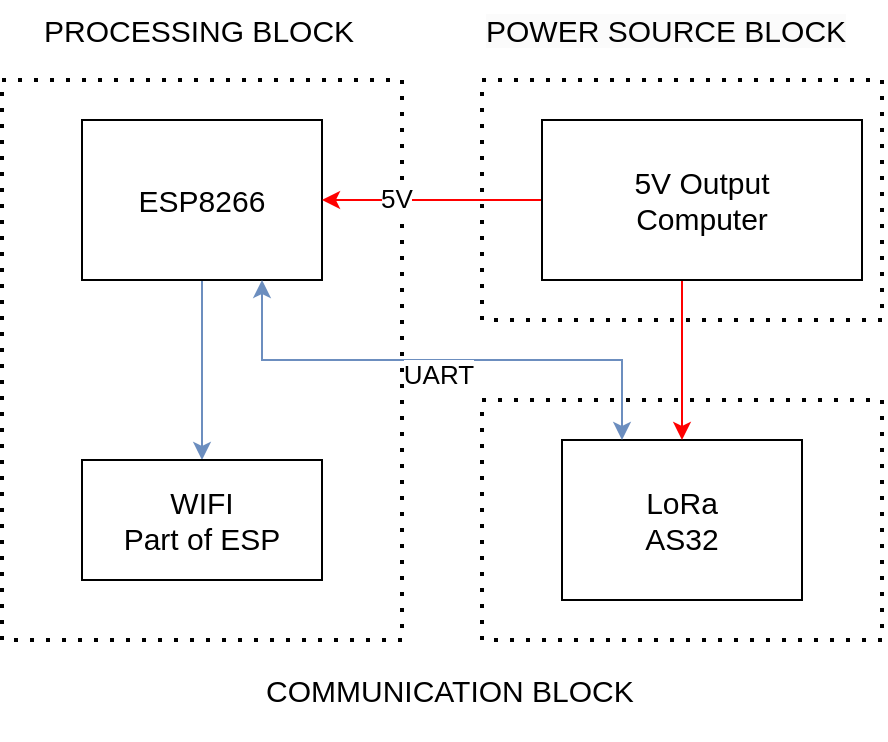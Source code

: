 <mxfile version="24.7.7">
  <diagram name="Trang-1" id="biog3XKKmK5tiYIKR7z4">
    <mxGraphModel dx="1042" dy="614" grid="1" gridSize="10" guides="1" tooltips="1" connect="1" arrows="1" fold="1" page="1" pageScale="1" pageWidth="827" pageHeight="1169" math="0" shadow="0">
      <root>
        <mxCell id="0" />
        <mxCell id="1" parent="0" />
        <mxCell id="h7OyGliol5xH4eKjzO7K-33" value="" style="edgeStyle=orthogonalEdgeStyle;rounded=0;orthogonalLoop=1;jettySize=auto;html=1;fillColor=#dae8fc;strokeColor=#6c8ebf;" edge="1" parent="1" source="h7OyGliol5xH4eKjzO7K-6" target="h7OyGliol5xH4eKjzO7K-32">
          <mxGeometry relative="1" as="geometry" />
        </mxCell>
        <mxCell id="h7OyGliol5xH4eKjzO7K-34" value="&lt;div&gt;&lt;br&gt;&lt;/div&gt;&lt;div&gt;&lt;br&gt;&lt;/div&gt;" style="edgeLabel;html=1;align=center;verticalAlign=middle;resizable=0;points=[];" vertex="1" connectable="0" parent="h7OyGliol5xH4eKjzO7K-33">
          <mxGeometry x="0.213" relative="1" as="geometry">
            <mxPoint as="offset" />
          </mxGeometry>
        </mxCell>
        <mxCell id="h7OyGliol5xH4eKjzO7K-6" value="&lt;font style=&quot;font-size: 15px;&quot;&gt;ESP8266&lt;/font&gt;" style="whiteSpace=wrap;html=1;rounded=0;fontSize=11;" vertex="1" parent="1">
          <mxGeometry x="360" y="180" width="120" height="80" as="geometry" />
        </mxCell>
        <mxCell id="h7OyGliol5xH4eKjzO7K-7" value="&lt;div&gt;&lt;span style=&quot;font-size: 15px;&quot;&gt;LoRa&lt;/span&gt;&lt;/div&gt;&lt;div&gt;&lt;span style=&quot;font-size: 15px;&quot;&gt;AS32&lt;/span&gt;&lt;/div&gt;" style="whiteSpace=wrap;html=1;rounded=0;" vertex="1" parent="1">
          <mxGeometry x="600" y="340" width="120" height="80" as="geometry" />
        </mxCell>
        <mxCell id="h7OyGliol5xH4eKjzO7K-11" value="&lt;div style=&quot;text-align: center;&quot;&gt;&lt;span style=&quot;background-color: initial; font-size: 15px;&quot;&gt;PROCESSING BLOCK&lt;/span&gt;&lt;/div&gt;" style="text;whiteSpace=wrap;html=1;" vertex="1" parent="1">
          <mxGeometry x="339" y="120" width="181" height="30" as="geometry" />
        </mxCell>
        <mxCell id="h7OyGliol5xH4eKjzO7K-12" value="&lt;div style=&quot;text-align: center;&quot;&gt;&lt;span style=&quot;background-color: initial; font-size: 15px;&quot;&gt;COMMUNICATION BLOCK&lt;/span&gt;&lt;/div&gt;" style="text;whiteSpace=wrap;html=1;" vertex="1" parent="1">
          <mxGeometry x="450" y="450" width="211" height="40" as="geometry" />
        </mxCell>
        <mxCell id="h7OyGliol5xH4eKjzO7K-13" value="" style="endArrow=none;dashed=1;html=1;dashPattern=1 3;strokeWidth=2;rounded=0;" edge="1" parent="1">
          <mxGeometry width="50" height="50" relative="1" as="geometry">
            <mxPoint x="320" y="160" as="sourcePoint" />
            <mxPoint x="320" y="160" as="targetPoint" />
            <Array as="points">
              <mxPoint x="520" y="160" />
              <mxPoint x="520" y="440" />
              <mxPoint x="320" y="440" />
            </Array>
          </mxGeometry>
        </mxCell>
        <mxCell id="h7OyGliol5xH4eKjzO7K-14" value="" style="endArrow=none;dashed=1;html=1;dashPattern=1 3;strokeWidth=2;rounded=0;" edge="1" parent="1">
          <mxGeometry width="50" height="50" relative="1" as="geometry">
            <mxPoint x="560" y="320" as="sourcePoint" />
            <mxPoint x="560" y="320" as="targetPoint" />
            <Array as="points">
              <mxPoint x="760" y="320" />
              <mxPoint x="760" y="440" />
              <mxPoint x="560" y="440" />
            </Array>
          </mxGeometry>
        </mxCell>
        <mxCell id="h7OyGliol5xH4eKjzO7K-15" value="" style="endArrow=none;dashed=1;html=1;dashPattern=1 3;strokeWidth=2;rounded=0;" edge="1" parent="1">
          <mxGeometry width="50" height="50" relative="1" as="geometry">
            <mxPoint x="560" y="160" as="sourcePoint" />
            <mxPoint x="560" y="160" as="targetPoint" />
            <Array as="points">
              <mxPoint x="760" y="160" />
              <mxPoint x="760" y="280" />
              <mxPoint x="560" y="280" />
            </Array>
          </mxGeometry>
        </mxCell>
        <mxCell id="h7OyGliol5xH4eKjzO7K-16" value="&lt;span style=&quot;color: rgb(0, 0, 0); font-family: Helvetica; font-size: 15px; font-style: normal; font-variant-ligatures: normal; font-variant-caps: normal; font-weight: 400; letter-spacing: normal; orphans: 2; text-align: center; text-indent: 0px; text-transform: none; widows: 2; word-spacing: 0px; -webkit-text-stroke-width: 0px; white-space: normal; background-color: rgb(251, 251, 251); text-decoration-thickness: initial; text-decoration-style: initial; text-decoration-color: initial; display: inline !important; float: none;&quot;&gt;POWER SOURCE BLOCK&lt;/span&gt;" style="text;whiteSpace=wrap;html=1;" vertex="1" parent="1">
          <mxGeometry x="560" y="120" width="190" height="40" as="geometry" />
        </mxCell>
        <mxCell id="h7OyGliol5xH4eKjzO7K-21" style="edgeStyle=orthogonalEdgeStyle;rounded=0;orthogonalLoop=1;jettySize=auto;html=1;entryX=1;entryY=0.5;entryDx=0;entryDy=0;strokeColor=#FF0000;" edge="1" parent="1" source="h7OyGliol5xH4eKjzO7K-26" target="h7OyGliol5xH4eKjzO7K-6">
          <mxGeometry relative="1" as="geometry" />
        </mxCell>
        <mxCell id="h7OyGliol5xH4eKjzO7K-22" value="5V" style="edgeLabel;html=1;align=center;verticalAlign=middle;resizable=0;points=[];fontSize=13;" vertex="1" connectable="0" parent="h7OyGliol5xH4eKjzO7K-21">
          <mxGeometry x="-0.053" y="-1" relative="1" as="geometry">
            <mxPoint x="-21" as="offset" />
          </mxGeometry>
        </mxCell>
        <mxCell id="h7OyGliol5xH4eKjzO7K-23" style="edgeStyle=orthogonalEdgeStyle;rounded=0;orthogonalLoop=1;jettySize=auto;html=1;strokeColor=#FF0000;" edge="1" parent="1" source="h7OyGliol5xH4eKjzO7K-26">
          <mxGeometry relative="1" as="geometry">
            <Array as="points">
              <mxPoint x="660" y="340" />
            </Array>
            <mxPoint x="660" y="340" as="targetPoint" />
          </mxGeometry>
        </mxCell>
        <mxCell id="h7OyGliol5xH4eKjzO7K-26" value="&lt;span style=&quot;font-size: 15px;&quot;&gt;5V Output&lt;/span&gt;&lt;div&gt;&lt;span style=&quot;font-size: 15px;&quot;&gt;Computer&lt;/span&gt;&lt;/div&gt;" style="whiteSpace=wrap;html=1;rounded=0;" vertex="1" parent="1">
          <mxGeometry x="590" y="180" width="160" height="80" as="geometry" />
        </mxCell>
        <mxCell id="h7OyGliol5xH4eKjzO7K-27" value="" style="endArrow=classic;startArrow=classic;html=1;rounded=0;entryX=0.75;entryY=1;entryDx=0;entryDy=0;exitX=0.25;exitY=0;exitDx=0;exitDy=0;fillColor=#dae8fc;strokeColor=#6c8ebf;" edge="1" parent="1" source="h7OyGliol5xH4eKjzO7K-7" target="h7OyGliol5xH4eKjzO7K-6">
          <mxGeometry width="50" height="50" relative="1" as="geometry">
            <mxPoint x="390" y="340" as="sourcePoint" />
            <mxPoint x="440" y="290" as="targetPoint" />
            <Array as="points">
              <mxPoint x="630" y="300" />
              <mxPoint x="450" y="300" />
            </Array>
          </mxGeometry>
        </mxCell>
        <mxCell id="h7OyGliol5xH4eKjzO7K-28" value="&lt;font style=&quot;font-size: 13px;&quot;&gt;UART&lt;/font&gt;" style="edgeLabel;html=1;align=center;verticalAlign=middle;resizable=0;points=[];" vertex="1" connectable="0" parent="h7OyGliol5xH4eKjzO7K-27">
          <mxGeometry x="0.17" relative="1" as="geometry">
            <mxPoint x="20" y="7" as="offset" />
          </mxGeometry>
        </mxCell>
        <mxCell id="h7OyGliol5xH4eKjzO7K-32" value="&lt;font style=&quot;font-size: 15px;&quot;&gt;WIFI&lt;/font&gt;&lt;div style=&quot;font-size: 15px;&quot;&gt;&lt;font style=&quot;font-size: 15px;&quot;&gt;Part of ESP&lt;/font&gt;&lt;/div&gt;" style="whiteSpace=wrap;html=1;fontSize=11;rounded=0;" vertex="1" parent="1">
          <mxGeometry x="360" y="350" width="120" height="60" as="geometry" />
        </mxCell>
      </root>
    </mxGraphModel>
  </diagram>
</mxfile>
